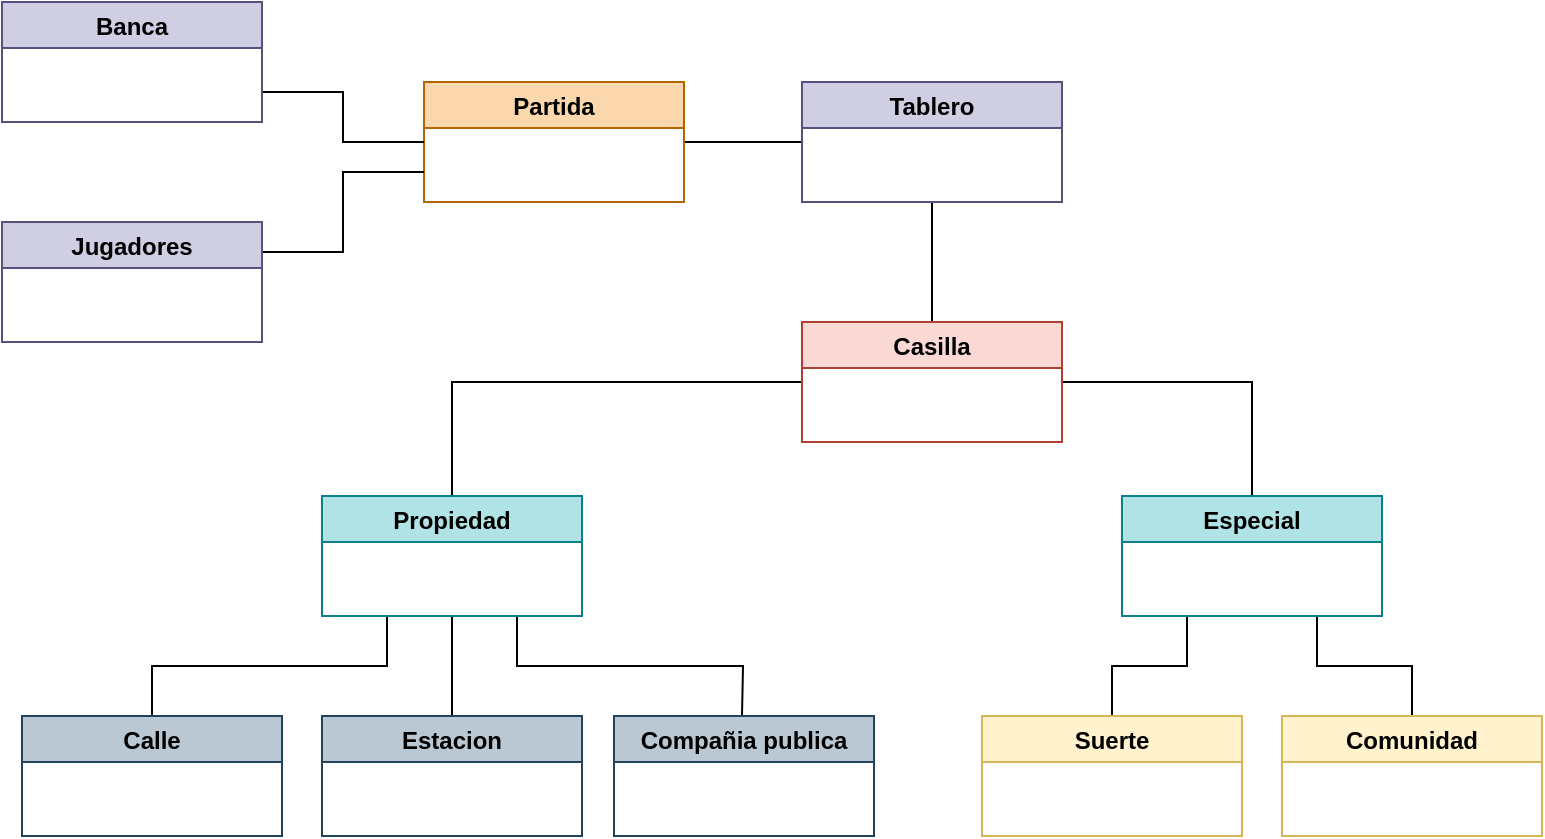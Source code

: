 <mxfile version="20.3.0" type="device"><diagram id="C5RBs43oDa-KdzZeNtuy" name="Page-1"><mxGraphModel dx="1422" dy="865" grid="0" gridSize="10" guides="1" tooltips="1" connect="1" arrows="1" fold="1" page="1" pageScale="1" pageWidth="827" pageHeight="1169" math="0" shadow="0"><root><mxCell id="WIyWlLk6GJQsqaUBKTNV-0"/><mxCell id="WIyWlLk6GJQsqaUBKTNV-1" parent="WIyWlLk6GJQsqaUBKTNV-0"/><mxCell id="G5gsrcrInzvu4wrSbJmR-20" style="edgeStyle=orthogonalEdgeStyle;rounded=0;orthogonalLoop=1;jettySize=auto;html=1;exitX=1;exitY=0.5;exitDx=0;exitDy=0;entryX=0;entryY=0.5;entryDx=0;entryDy=0;endArrow=none;endFill=0;" edge="1" parent="WIyWlLk6GJQsqaUBKTNV-1" source="G5gsrcrInzvu4wrSbJmR-0" target="G5gsrcrInzvu4wrSbJmR-1"><mxGeometry relative="1" as="geometry"/></mxCell><mxCell id="G5gsrcrInzvu4wrSbJmR-0" value="Partida" style="swimlane;fillStyle=auto;fillColor=#fad7ac;strokeColor=#b46504;" vertex="1" parent="WIyWlLk6GJQsqaUBKTNV-1"><mxGeometry x="251" y="170" width="130" height="60" as="geometry"/></mxCell><mxCell id="G5gsrcrInzvu4wrSbJmR-21" style="edgeStyle=orthogonalEdgeStyle;rounded=0;orthogonalLoop=1;jettySize=auto;html=1;exitX=0.5;exitY=1;exitDx=0;exitDy=0;entryX=0.5;entryY=0;entryDx=0;entryDy=0;endArrow=none;endFill=0;" edge="1" parent="WIyWlLk6GJQsqaUBKTNV-1" source="G5gsrcrInzvu4wrSbJmR-1" target="G5gsrcrInzvu4wrSbJmR-2"><mxGeometry relative="1" as="geometry"/></mxCell><mxCell id="G5gsrcrInzvu4wrSbJmR-1" value="Tablero" style="swimlane;fillColor=#d0cee2;strokeColor=#56517e;" vertex="1" parent="WIyWlLk6GJQsqaUBKTNV-1"><mxGeometry x="440" y="170" width="130" height="60" as="geometry"/></mxCell><mxCell id="G5gsrcrInzvu4wrSbJmR-22" style="edgeStyle=orthogonalEdgeStyle;rounded=0;orthogonalLoop=1;jettySize=auto;html=1;exitX=1;exitY=0.5;exitDx=0;exitDy=0;entryX=0.5;entryY=0;entryDx=0;entryDy=0;endArrow=none;endFill=0;" edge="1" parent="WIyWlLk6GJQsqaUBKTNV-1" source="G5gsrcrInzvu4wrSbJmR-2" target="G5gsrcrInzvu4wrSbJmR-3"><mxGeometry relative="1" as="geometry"/></mxCell><mxCell id="G5gsrcrInzvu4wrSbJmR-23" style="edgeStyle=orthogonalEdgeStyle;rounded=0;orthogonalLoop=1;jettySize=auto;html=1;exitX=0;exitY=0.5;exitDx=0;exitDy=0;entryX=0.5;entryY=0;entryDx=0;entryDy=0;endArrow=none;endFill=0;" edge="1" parent="WIyWlLk6GJQsqaUBKTNV-1" source="G5gsrcrInzvu4wrSbJmR-2" target="G5gsrcrInzvu4wrSbJmR-4"><mxGeometry relative="1" as="geometry"/></mxCell><mxCell id="G5gsrcrInzvu4wrSbJmR-2" value="Casilla" style="swimlane;fillColor=#fad9d5;strokeColor=#ae4132;" vertex="1" parent="WIyWlLk6GJQsqaUBKTNV-1"><mxGeometry x="440" y="290" width="130" height="60" as="geometry"/></mxCell><mxCell id="G5gsrcrInzvu4wrSbJmR-28" style="edgeStyle=orthogonalEdgeStyle;rounded=0;orthogonalLoop=1;jettySize=auto;html=1;exitX=0.25;exitY=1;exitDx=0;exitDy=0;entryX=0.5;entryY=0;entryDx=0;entryDy=0;endArrow=none;endFill=0;" edge="1" parent="WIyWlLk6GJQsqaUBKTNV-1" source="G5gsrcrInzvu4wrSbJmR-3" target="G5gsrcrInzvu4wrSbJmR-15"><mxGeometry relative="1" as="geometry"/></mxCell><mxCell id="G5gsrcrInzvu4wrSbJmR-29" style="edgeStyle=orthogonalEdgeStyle;rounded=0;orthogonalLoop=1;jettySize=auto;html=1;exitX=0.75;exitY=1;exitDx=0;exitDy=0;entryX=0.5;entryY=0;entryDx=0;entryDy=0;endArrow=none;endFill=0;" edge="1" parent="WIyWlLk6GJQsqaUBKTNV-1" source="G5gsrcrInzvu4wrSbJmR-3" target="G5gsrcrInzvu4wrSbJmR-16"><mxGeometry relative="1" as="geometry"/></mxCell><mxCell id="G5gsrcrInzvu4wrSbJmR-3" value="Especial" style="swimlane;fillColor=#b0e3e6;strokeColor=#0e8088;" vertex="1" parent="WIyWlLk6GJQsqaUBKTNV-1"><mxGeometry x="600" y="377" width="130" height="60" as="geometry"/></mxCell><mxCell id="G5gsrcrInzvu4wrSbJmR-26" style="edgeStyle=orthogonalEdgeStyle;rounded=0;orthogonalLoop=1;jettySize=auto;html=1;exitX=0.5;exitY=1;exitDx=0;exitDy=0;entryX=0.5;entryY=0;entryDx=0;entryDy=0;endArrow=none;endFill=0;" edge="1" parent="WIyWlLk6GJQsqaUBKTNV-1" source="G5gsrcrInzvu4wrSbJmR-4" target="G5gsrcrInzvu4wrSbJmR-10"><mxGeometry relative="1" as="geometry"/></mxCell><mxCell id="G5gsrcrInzvu4wrSbJmR-30" style="edgeStyle=orthogonalEdgeStyle;rounded=0;orthogonalLoop=1;jettySize=auto;html=1;exitX=0.25;exitY=1;exitDx=0;exitDy=0;entryX=0.5;entryY=0;entryDx=0;entryDy=0;endArrow=none;endFill=0;" edge="1" parent="WIyWlLk6GJQsqaUBKTNV-1" source="G5gsrcrInzvu4wrSbJmR-4" target="G5gsrcrInzvu4wrSbJmR-8"><mxGeometry relative="1" as="geometry"/></mxCell><mxCell id="G5gsrcrInzvu4wrSbJmR-31" style="edgeStyle=orthogonalEdgeStyle;rounded=0;orthogonalLoop=1;jettySize=auto;html=1;exitX=0.75;exitY=1;exitDx=0;exitDy=0;endArrow=none;endFill=0;" edge="1" parent="WIyWlLk6GJQsqaUBKTNV-1" source="G5gsrcrInzvu4wrSbJmR-4"><mxGeometry relative="1" as="geometry"><mxPoint x="410" y="487" as="targetPoint"/></mxGeometry></mxCell><mxCell id="G5gsrcrInzvu4wrSbJmR-4" value="Propiedad" style="swimlane;fillColor=#b0e3e6;strokeColor=#0e8088;" vertex="1" parent="WIyWlLk6GJQsqaUBKTNV-1"><mxGeometry x="200" y="377" width="130" height="60" as="geometry"/></mxCell><mxCell id="G5gsrcrInzvu4wrSbJmR-18" style="edgeStyle=orthogonalEdgeStyle;rounded=0;orthogonalLoop=1;jettySize=auto;html=1;exitX=1;exitY=0.75;exitDx=0;exitDy=0;entryX=0;entryY=0.5;entryDx=0;entryDy=0;endArrow=none;endFill=0;" edge="1" parent="WIyWlLk6GJQsqaUBKTNV-1" source="G5gsrcrInzvu4wrSbJmR-6" target="G5gsrcrInzvu4wrSbJmR-0"><mxGeometry relative="1" as="geometry"/></mxCell><mxCell id="G5gsrcrInzvu4wrSbJmR-6" value="Banca" style="swimlane;startSize=23;fillColor=#d0cee2;strokeColor=#56517e;" vertex="1" parent="WIyWlLk6GJQsqaUBKTNV-1"><mxGeometry x="40" y="130" width="130" height="60" as="geometry"/></mxCell><mxCell id="G5gsrcrInzvu4wrSbJmR-19" style="edgeStyle=orthogonalEdgeStyle;rounded=0;orthogonalLoop=1;jettySize=auto;html=1;exitX=1;exitY=0.25;exitDx=0;exitDy=0;entryX=0;entryY=0.75;entryDx=0;entryDy=0;endArrow=none;endFill=0;" edge="1" parent="WIyWlLk6GJQsqaUBKTNV-1" source="G5gsrcrInzvu4wrSbJmR-7" target="G5gsrcrInzvu4wrSbJmR-0"><mxGeometry relative="1" as="geometry"/></mxCell><mxCell id="G5gsrcrInzvu4wrSbJmR-7" value="Jugadores" style="swimlane;fillColor=#d0cee2;strokeColor=#56517e;" vertex="1" parent="WIyWlLk6GJQsqaUBKTNV-1"><mxGeometry x="40" y="240" width="130" height="60" as="geometry"/></mxCell><mxCell id="G5gsrcrInzvu4wrSbJmR-8" value="Calle" style="swimlane;fillColor=#bac8d3;strokeColor=#23445d;" vertex="1" parent="WIyWlLk6GJQsqaUBKTNV-1"><mxGeometry x="50" y="487" width="130" height="60" as="geometry"/></mxCell><mxCell id="G5gsrcrInzvu4wrSbJmR-10" value="Estacion" style="swimlane;fillColor=#bac8d3;strokeColor=#23445d;" vertex="1" parent="WIyWlLk6GJQsqaUBKTNV-1"><mxGeometry x="200" y="487" width="130" height="60" as="geometry"/></mxCell><mxCell id="G5gsrcrInzvu4wrSbJmR-11" value="Compañia publica" style="swimlane;fillColor=#bac8d3;strokeColor=#23445d;" vertex="1" parent="WIyWlLk6GJQsqaUBKTNV-1"><mxGeometry x="346" y="487" width="130" height="60" as="geometry"/></mxCell><mxCell id="G5gsrcrInzvu4wrSbJmR-15" value="Suerte" style="swimlane;fillColor=#fff2cc;strokeColor=#d6b656;" vertex="1" parent="WIyWlLk6GJQsqaUBKTNV-1"><mxGeometry x="530" y="487" width="130" height="60" as="geometry"/></mxCell><mxCell id="G5gsrcrInzvu4wrSbJmR-16" value="Comunidad" style="swimlane;startSize=23;fillColor=#fff2cc;strokeColor=#d6b656;" vertex="1" parent="WIyWlLk6GJQsqaUBKTNV-1"><mxGeometry x="680" y="487" width="130" height="60" as="geometry"/></mxCell></root></mxGraphModel></diagram></mxfile>